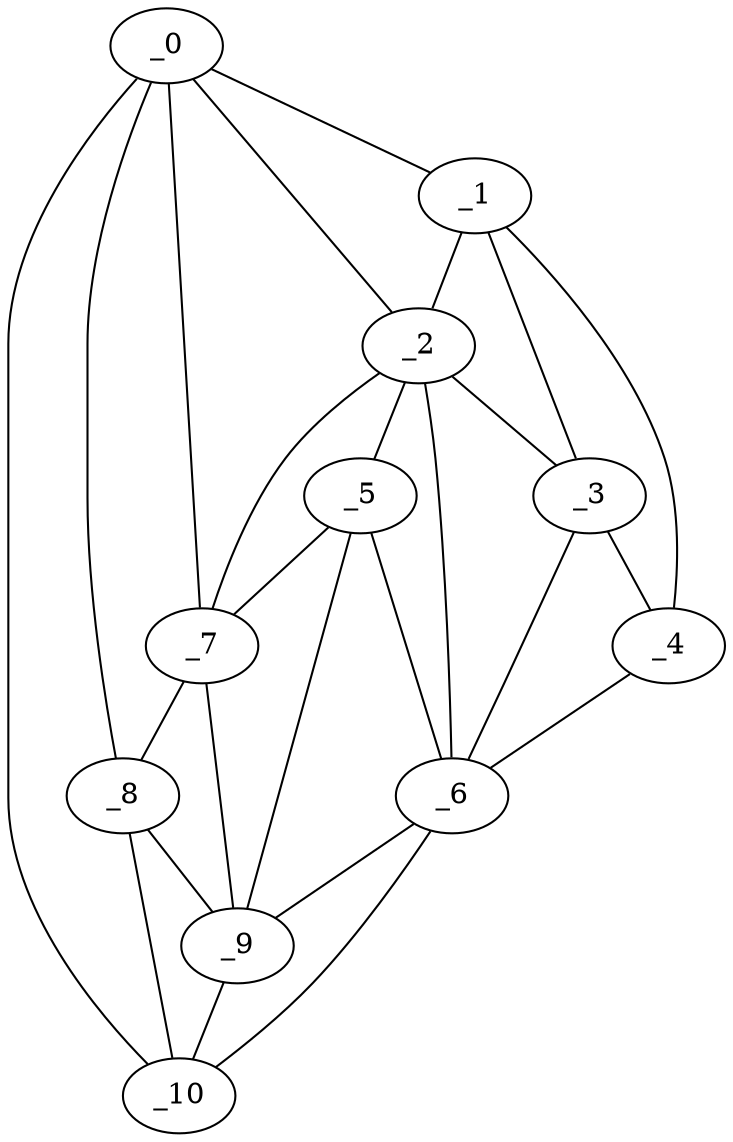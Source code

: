 graph "obj71__180.gxl" {
	_0	 [x=19,
		y=15];
	_1	 [x=85,
		y=118];
	_0 -- _1	 [valence=1];
	_2	 [x=86,
		y=90];
	_0 -- _2	 [valence=1];
	_7	 [x=108,
		y=37];
	_0 -- _7	 [valence=1];
	_8	 [x=109,
		y=24];
	_0 -- _8	 [valence=2];
	_10	 [x=111,
		y=16];
	_0 -- _10	 [valence=1];
	_1 -- _2	 [valence=2];
	_3	 [x=90,
		y=103];
	_1 -- _3	 [valence=2];
	_4	 [x=105,
		y=108];
	_1 -- _4	 [valence=1];
	_2 -- _3	 [valence=2];
	_5	 [x=106,
		y=81];
	_2 -- _5	 [valence=1];
	_6	 [x=106,
		y=96];
	_2 -- _6	 [valence=2];
	_2 -- _7	 [valence=2];
	_3 -- _4	 [valence=2];
	_3 -- _6	 [valence=2];
	_4 -- _6	 [valence=1];
	_5 -- _6	 [valence=2];
	_5 -- _7	 [valence=1];
	_9	 [x=110,
		y=31];
	_5 -- _9	 [valence=2];
	_6 -- _9	 [valence=1];
	_6 -- _10	 [valence=1];
	_7 -- _8	 [valence=2];
	_7 -- _9	 [valence=1];
	_8 -- _9	 [valence=2];
	_8 -- _10	 [valence=2];
	_9 -- _10	 [valence=1];
}
